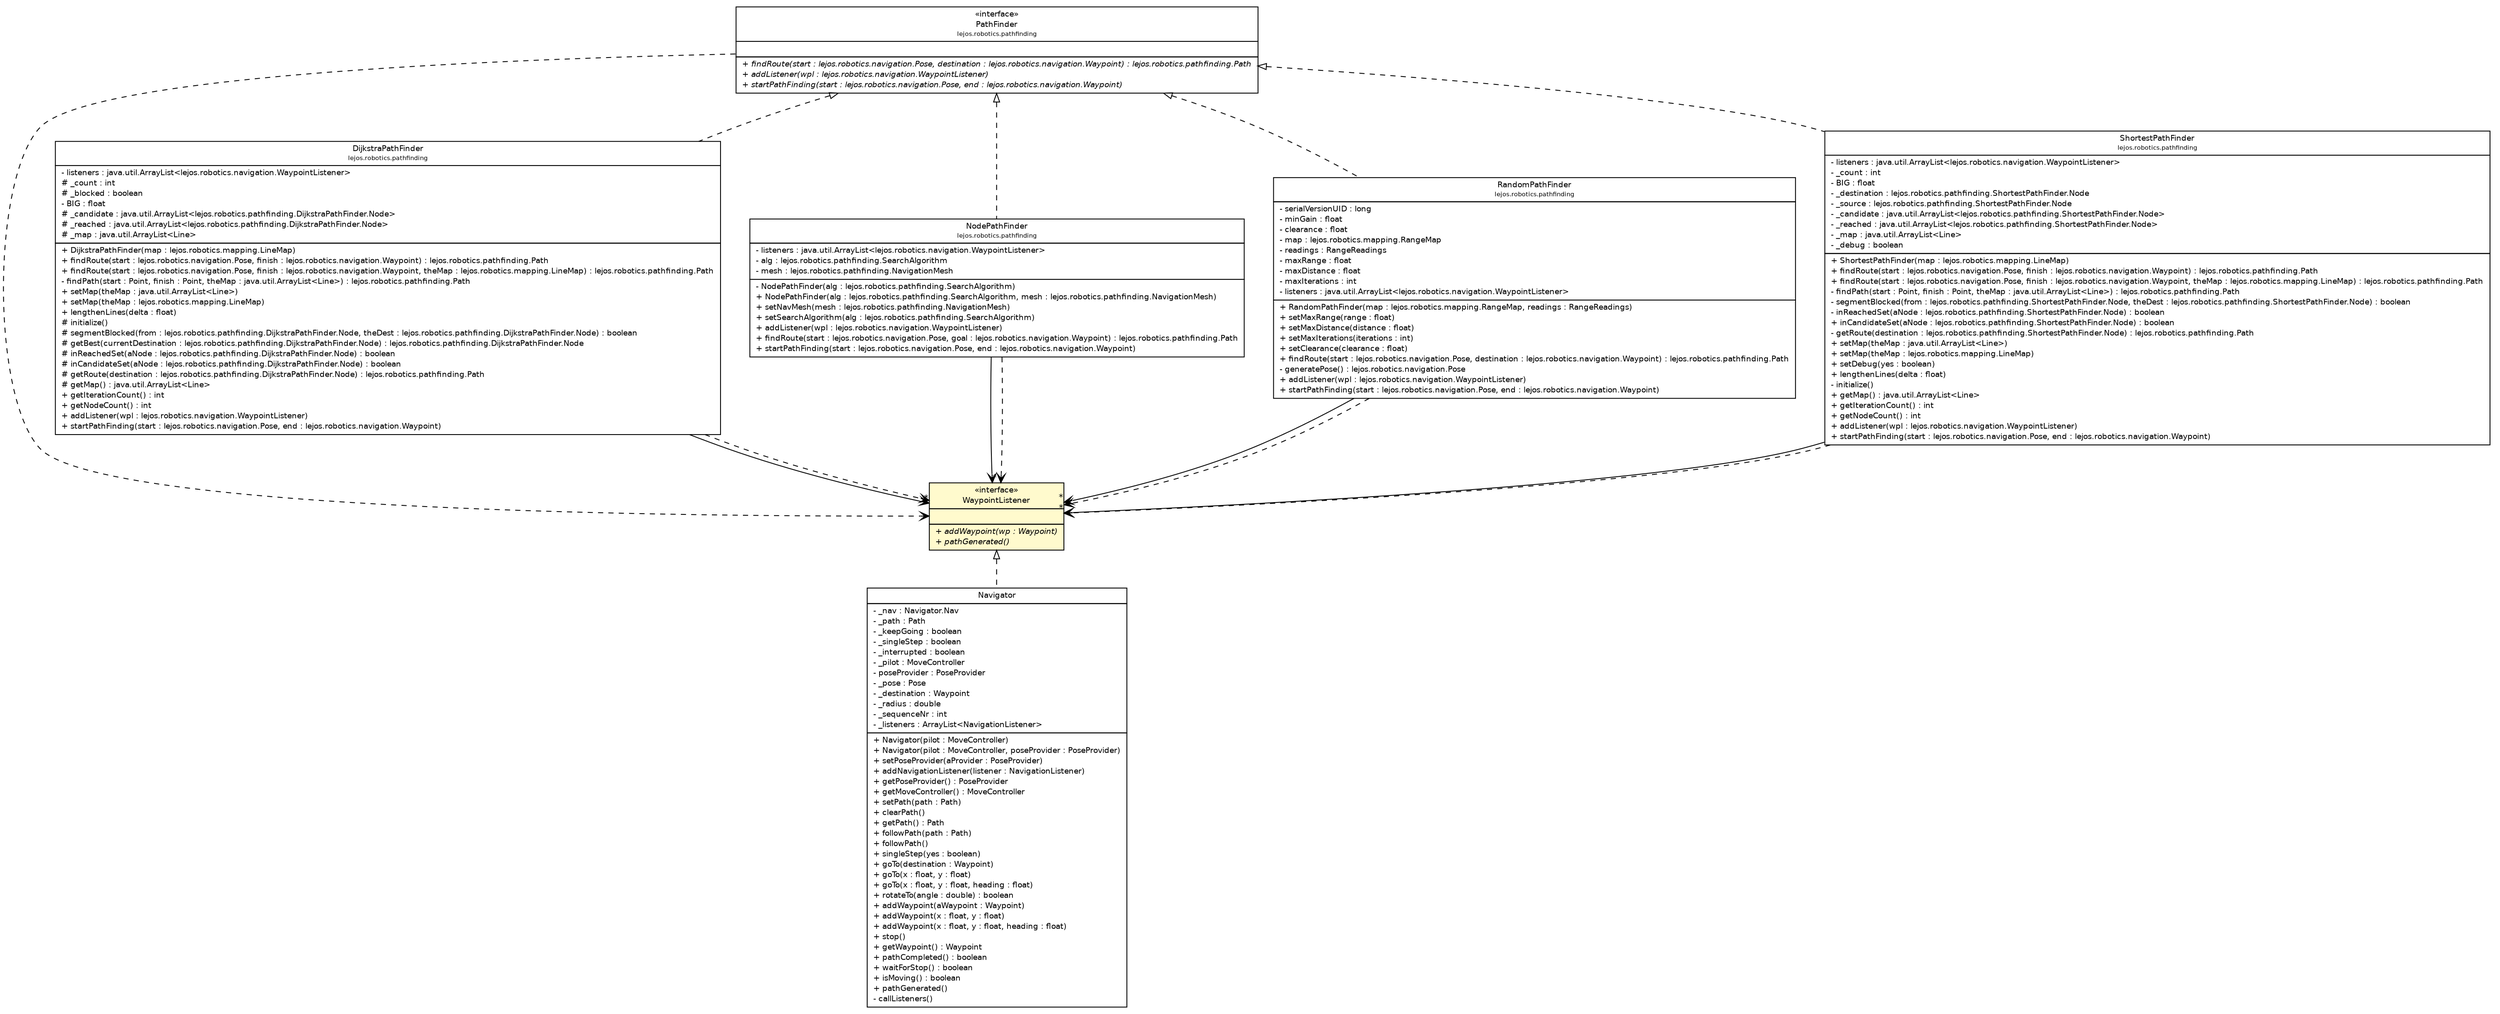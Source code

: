 #!/usr/local/bin/dot
#
# Class diagram 
# Generated by UMLGraph version R5_6-24-gf6e263 (http://www.umlgraph.org/)
#

digraph G {
	edge [fontname="Helvetica",fontsize=10,labelfontname="Helvetica",labelfontsize=10];
	node [fontname="Helvetica",fontsize=10,shape=plaintext];
	nodesep=0.25;
	ranksep=0.5;
	// lejos.robotics.navigation.Navigator
	c4073 [label=<<table title="lejos.robotics.navigation.Navigator" border="0" cellborder="1" cellspacing="0" cellpadding="2" port="p" href="./Navigator.html">
		<tr><td><table border="0" cellspacing="0" cellpadding="1">
<tr><td align="center" balign="center"> Navigator </td></tr>
		</table></td></tr>
		<tr><td><table border="0" cellspacing="0" cellpadding="1">
<tr><td align="left" balign="left"> - _nav : Navigator.Nav </td></tr>
<tr><td align="left" balign="left"> - _path : Path </td></tr>
<tr><td align="left" balign="left"> - _keepGoing : boolean </td></tr>
<tr><td align="left" balign="left"> - _singleStep : boolean </td></tr>
<tr><td align="left" balign="left"> - _interrupted : boolean </td></tr>
<tr><td align="left" balign="left"> - _pilot : MoveController </td></tr>
<tr><td align="left" balign="left"> - poseProvider : PoseProvider </td></tr>
<tr><td align="left" balign="left"> - _pose : Pose </td></tr>
<tr><td align="left" balign="left"> - _destination : Waypoint </td></tr>
<tr><td align="left" balign="left"> - _radius : double </td></tr>
<tr><td align="left" balign="left"> - _sequenceNr : int </td></tr>
<tr><td align="left" balign="left"> - _listeners : ArrayList&lt;NavigationListener&gt; </td></tr>
		</table></td></tr>
		<tr><td><table border="0" cellspacing="0" cellpadding="1">
<tr><td align="left" balign="left"> + Navigator(pilot : MoveController) </td></tr>
<tr><td align="left" balign="left"> + Navigator(pilot : MoveController, poseProvider : PoseProvider) </td></tr>
<tr><td align="left" balign="left"> + setPoseProvider(aProvider : PoseProvider) </td></tr>
<tr><td align="left" balign="left"> + addNavigationListener(listener : NavigationListener) </td></tr>
<tr><td align="left" balign="left"> + getPoseProvider() : PoseProvider </td></tr>
<tr><td align="left" balign="left"> + getMoveController() : MoveController </td></tr>
<tr><td align="left" balign="left"> + setPath(path : Path) </td></tr>
<tr><td align="left" balign="left"> + clearPath() </td></tr>
<tr><td align="left" balign="left"> + getPath() : Path </td></tr>
<tr><td align="left" balign="left"> + followPath(path : Path) </td></tr>
<tr><td align="left" balign="left"> + followPath() </td></tr>
<tr><td align="left" balign="left"> + singleStep(yes : boolean) </td></tr>
<tr><td align="left" balign="left"> + goTo(destination : Waypoint) </td></tr>
<tr><td align="left" balign="left"> + goTo(x : float, y : float) </td></tr>
<tr><td align="left" balign="left"> + goTo(x : float, y : float, heading : float) </td></tr>
<tr><td align="left" balign="left"> + rotateTo(angle : double) : boolean </td></tr>
<tr><td align="left" balign="left"> + addWaypoint(aWaypoint : Waypoint) </td></tr>
<tr><td align="left" balign="left"> + addWaypoint(x : float, y : float) </td></tr>
<tr><td align="left" balign="left"> + addWaypoint(x : float, y : float, heading : float) </td></tr>
<tr><td align="left" balign="left"> + stop() </td></tr>
<tr><td align="left" balign="left"> + getWaypoint() : Waypoint </td></tr>
<tr><td align="left" balign="left"> + pathCompleted() : boolean </td></tr>
<tr><td align="left" balign="left"> + waitForStop() : boolean </td></tr>
<tr><td align="left" balign="left"> + isMoving() : boolean </td></tr>
<tr><td align="left" balign="left"> + pathGenerated() </td></tr>
<tr><td align="left" balign="left"> - callListeners() </td></tr>
		</table></td></tr>
		</table>>, URL="./Navigator.html", fontname="Helvetica", fontcolor="black", fontsize=9.0];
	// lejos.robotics.navigation.WaypointListener
	c4078 [label=<<table title="lejos.robotics.navigation.WaypointListener" border="0" cellborder="1" cellspacing="0" cellpadding="2" port="p" bgcolor="lemonChiffon" href="./WaypointListener.html">
		<tr><td><table border="0" cellspacing="0" cellpadding="1">
<tr><td align="center" balign="center"> &#171;interface&#187; </td></tr>
<tr><td align="center" balign="center"> WaypointListener </td></tr>
		</table></td></tr>
		<tr><td><table border="0" cellspacing="0" cellpadding="1">
<tr><td align="left" balign="left">  </td></tr>
		</table></td></tr>
		<tr><td><table border="0" cellspacing="0" cellpadding="1">
<tr><td align="left" balign="left"><font face="Helvetica-Oblique" point-size="9.0"> + addWaypoint(wp : Waypoint) </font></td></tr>
<tr><td align="left" balign="left"><font face="Helvetica-Oblique" point-size="9.0"> + pathGenerated() </font></td></tr>
		</table></td></tr>
		</table>>, URL="./WaypointListener.html", fontname="Helvetica", fontcolor="black", fontsize=9.0];
	// lejos.robotics.pathfinding.DijkstraPathFinder
	c4090 [label=<<table title="lejos.robotics.pathfinding.DijkstraPathFinder" border="0" cellborder="1" cellspacing="0" cellpadding="2" port="p" href="../pathfinding/DijkstraPathFinder.html">
		<tr><td><table border="0" cellspacing="0" cellpadding="1">
<tr><td align="center" balign="center"> DijkstraPathFinder </td></tr>
<tr><td align="center" balign="center"><font point-size="7.0"> lejos.robotics.pathfinding </font></td></tr>
		</table></td></tr>
		<tr><td><table border="0" cellspacing="0" cellpadding="1">
<tr><td align="left" balign="left"> - listeners : java.util.ArrayList&lt;lejos.robotics.navigation.WaypointListener&gt; </td></tr>
<tr><td align="left" balign="left"> # _count : int </td></tr>
<tr><td align="left" balign="left"> # _blocked : boolean </td></tr>
<tr><td align="left" balign="left"> - BIG : float </td></tr>
<tr><td align="left" balign="left"> # _candidate : java.util.ArrayList&lt;lejos.robotics.pathfinding.DijkstraPathFinder.Node&gt; </td></tr>
<tr><td align="left" balign="left"> # _reached : java.util.ArrayList&lt;lejos.robotics.pathfinding.DijkstraPathFinder.Node&gt; </td></tr>
<tr><td align="left" balign="left"> # _map : java.util.ArrayList&lt;Line&gt; </td></tr>
		</table></td></tr>
		<tr><td><table border="0" cellspacing="0" cellpadding="1">
<tr><td align="left" balign="left"> + DijkstraPathFinder(map : lejos.robotics.mapping.LineMap) </td></tr>
<tr><td align="left" balign="left"> + findRoute(start : lejos.robotics.navigation.Pose, finish : lejos.robotics.navigation.Waypoint) : lejos.robotics.pathfinding.Path </td></tr>
<tr><td align="left" balign="left"> + findRoute(start : lejos.robotics.navigation.Pose, finish : lejos.robotics.navigation.Waypoint, theMap : lejos.robotics.mapping.LineMap) : lejos.robotics.pathfinding.Path </td></tr>
<tr><td align="left" balign="left"> - findPath(start : Point, finish : Point, theMap : java.util.ArrayList&lt;Line&gt;) : lejos.robotics.pathfinding.Path </td></tr>
<tr><td align="left" balign="left"> + setMap(theMap : java.util.ArrayList&lt;Line&gt;) </td></tr>
<tr><td align="left" balign="left"> + setMap(theMap : lejos.robotics.mapping.LineMap) </td></tr>
<tr><td align="left" balign="left"> + lengthenLines(delta : float) </td></tr>
<tr><td align="left" balign="left"> # initialize() </td></tr>
<tr><td align="left" balign="left"> # segmentBlocked(from : lejos.robotics.pathfinding.DijkstraPathFinder.Node, theDest : lejos.robotics.pathfinding.DijkstraPathFinder.Node) : boolean </td></tr>
<tr><td align="left" balign="left"> # getBest(currentDestination : lejos.robotics.pathfinding.DijkstraPathFinder.Node) : lejos.robotics.pathfinding.DijkstraPathFinder.Node </td></tr>
<tr><td align="left" balign="left"> # inReachedSet(aNode : lejos.robotics.pathfinding.DijkstraPathFinder.Node) : boolean </td></tr>
<tr><td align="left" balign="left"> # inCandidateSet(aNode : lejos.robotics.pathfinding.DijkstraPathFinder.Node) : boolean </td></tr>
<tr><td align="left" balign="left"> # getRoute(destination : lejos.robotics.pathfinding.DijkstraPathFinder.Node) : lejos.robotics.pathfinding.Path </td></tr>
<tr><td align="left" balign="left"> # getMap() : java.util.ArrayList&lt;Line&gt; </td></tr>
<tr><td align="left" balign="left"> + getIterationCount() : int </td></tr>
<tr><td align="left" balign="left"> + getNodeCount() : int </td></tr>
<tr><td align="left" balign="left"> + addListener(wpl : lejos.robotics.navigation.WaypointListener) </td></tr>
<tr><td align="left" balign="left"> + startPathFinding(start : lejos.robotics.navigation.Pose, end : lejos.robotics.navigation.Waypoint) </td></tr>
		</table></td></tr>
		</table>>, URL="../pathfinding/DijkstraPathFinder.html", fontname="Helvetica", fontcolor="black", fontsize=9.0];
	// lejos.robotics.pathfinding.NodePathFinder
	c4096 [label=<<table title="lejos.robotics.pathfinding.NodePathFinder" border="0" cellborder="1" cellspacing="0" cellpadding="2" port="p" href="../pathfinding/NodePathFinder.html">
		<tr><td><table border="0" cellspacing="0" cellpadding="1">
<tr><td align="center" balign="center"> NodePathFinder </td></tr>
<tr><td align="center" balign="center"><font point-size="7.0"> lejos.robotics.pathfinding </font></td></tr>
		</table></td></tr>
		<tr><td><table border="0" cellspacing="0" cellpadding="1">
<tr><td align="left" balign="left"> - listeners : java.util.ArrayList&lt;lejos.robotics.navigation.WaypointListener&gt; </td></tr>
<tr><td align="left" balign="left"> - alg : lejos.robotics.pathfinding.SearchAlgorithm </td></tr>
<tr><td align="left" balign="left"> - mesh : lejos.robotics.pathfinding.NavigationMesh </td></tr>
		</table></td></tr>
		<tr><td><table border="0" cellspacing="0" cellpadding="1">
<tr><td align="left" balign="left"> - NodePathFinder(alg : lejos.robotics.pathfinding.SearchAlgorithm) </td></tr>
<tr><td align="left" balign="left"> + NodePathFinder(alg : lejos.robotics.pathfinding.SearchAlgorithm, mesh : lejos.robotics.pathfinding.NavigationMesh) </td></tr>
<tr><td align="left" balign="left"> + setNavMesh(mesh : lejos.robotics.pathfinding.NavigationMesh) </td></tr>
<tr><td align="left" balign="left"> + setSearchAlgorithm(alg : lejos.robotics.pathfinding.SearchAlgorithm) </td></tr>
<tr><td align="left" balign="left"> + addListener(wpl : lejos.robotics.navigation.WaypointListener) </td></tr>
<tr><td align="left" balign="left"> + findRoute(start : lejos.robotics.navigation.Pose, goal : lejos.robotics.navigation.Waypoint) : lejos.robotics.pathfinding.Path </td></tr>
<tr><td align="left" balign="left"> + startPathFinding(start : lejos.robotics.navigation.Pose, end : lejos.robotics.navigation.Waypoint) </td></tr>
		</table></td></tr>
		</table>>, URL="../pathfinding/NodePathFinder.html", fontname="Helvetica", fontcolor="black", fontsize=9.0];
	// lejos.robotics.pathfinding.PathFinder
	c4098 [label=<<table title="lejos.robotics.pathfinding.PathFinder" border="0" cellborder="1" cellspacing="0" cellpadding="2" port="p" href="../pathfinding/PathFinder.html">
		<tr><td><table border="0" cellspacing="0" cellpadding="1">
<tr><td align="center" balign="center"> &#171;interface&#187; </td></tr>
<tr><td align="center" balign="center"> PathFinder </td></tr>
<tr><td align="center" balign="center"><font point-size="7.0"> lejos.robotics.pathfinding </font></td></tr>
		</table></td></tr>
		<tr><td><table border="0" cellspacing="0" cellpadding="1">
<tr><td align="left" balign="left">  </td></tr>
		</table></td></tr>
		<tr><td><table border="0" cellspacing="0" cellpadding="1">
<tr><td align="left" balign="left"><font face="Helvetica-Oblique" point-size="9.0"> + findRoute(start : lejos.robotics.navigation.Pose, destination : lejos.robotics.navigation.Waypoint) : lejos.robotics.pathfinding.Path </font></td></tr>
<tr><td align="left" balign="left"><font face="Helvetica-Oblique" point-size="9.0"> + addListener(wpl : lejos.robotics.navigation.WaypointListener) </font></td></tr>
<tr><td align="left" balign="left"><font face="Helvetica-Oblique" point-size="9.0"> + startPathFinding(start : lejos.robotics.navigation.Pose, end : lejos.robotics.navigation.Waypoint) </font></td></tr>
		</table></td></tr>
		</table>>, URL="../pathfinding/PathFinder.html", fontname="Helvetica", fontcolor="black", fontsize=9.0];
	// lejos.robotics.pathfinding.RandomPathFinder
	c4099 [label=<<table title="lejos.robotics.pathfinding.RandomPathFinder" border="0" cellborder="1" cellspacing="0" cellpadding="2" port="p" href="../pathfinding/RandomPathFinder.html">
		<tr><td><table border="0" cellspacing="0" cellpadding="1">
<tr><td align="center" balign="center"> RandomPathFinder </td></tr>
<tr><td align="center" balign="center"><font point-size="7.0"> lejos.robotics.pathfinding </font></td></tr>
		</table></td></tr>
		<tr><td><table border="0" cellspacing="0" cellpadding="1">
<tr><td align="left" balign="left"> - serialVersionUID : long </td></tr>
<tr><td align="left" balign="left"> - minGain : float </td></tr>
<tr><td align="left" balign="left"> - clearance : float </td></tr>
<tr><td align="left" balign="left"> - map : lejos.robotics.mapping.RangeMap </td></tr>
<tr><td align="left" balign="left"> - readings : RangeReadings </td></tr>
<tr><td align="left" balign="left"> - maxRange : float </td></tr>
<tr><td align="left" balign="left"> - maxDistance : float </td></tr>
<tr><td align="left" balign="left"> - maxIterations : int </td></tr>
<tr><td align="left" balign="left"> - listeners : java.util.ArrayList&lt;lejos.robotics.navigation.WaypointListener&gt; </td></tr>
		</table></td></tr>
		<tr><td><table border="0" cellspacing="0" cellpadding="1">
<tr><td align="left" balign="left"> + RandomPathFinder(map : lejos.robotics.mapping.RangeMap, readings : RangeReadings) </td></tr>
<tr><td align="left" balign="left"> + setMaxRange(range : float) </td></tr>
<tr><td align="left" balign="left"> + setMaxDistance(distance : float) </td></tr>
<tr><td align="left" balign="left"> + setMaxIterations(iterations : int) </td></tr>
<tr><td align="left" balign="left"> + setClearance(clearance : float) </td></tr>
<tr><td align="left" balign="left"> + findRoute(start : lejos.robotics.navigation.Pose, destination : lejos.robotics.navigation.Waypoint) : lejos.robotics.pathfinding.Path </td></tr>
<tr><td align="left" balign="left"> - generatePose() : lejos.robotics.navigation.Pose </td></tr>
<tr><td align="left" balign="left"> + addListener(wpl : lejos.robotics.navigation.WaypointListener) </td></tr>
<tr><td align="left" balign="left"> + startPathFinding(start : lejos.robotics.navigation.Pose, end : lejos.robotics.navigation.Waypoint) </td></tr>
		</table></td></tr>
		</table>>, URL="../pathfinding/RandomPathFinder.html", fontname="Helvetica", fontcolor="black", fontsize=9.0];
	// lejos.robotics.pathfinding.ShortestPathFinder
	c4102 [label=<<table title="lejos.robotics.pathfinding.ShortestPathFinder" border="0" cellborder="1" cellspacing="0" cellpadding="2" port="p" href="../pathfinding/ShortestPathFinder.html">
		<tr><td><table border="0" cellspacing="0" cellpadding="1">
<tr><td align="center" balign="center"> ShortestPathFinder </td></tr>
<tr><td align="center" balign="center"><font point-size="7.0"> lejos.robotics.pathfinding </font></td></tr>
		</table></td></tr>
		<tr><td><table border="0" cellspacing="0" cellpadding="1">
<tr><td align="left" balign="left"> - listeners : java.util.ArrayList&lt;lejos.robotics.navigation.WaypointListener&gt; </td></tr>
<tr><td align="left" balign="left"> - _count : int </td></tr>
<tr><td align="left" balign="left"> - BIG : float </td></tr>
<tr><td align="left" balign="left"> - _destination : lejos.robotics.pathfinding.ShortestPathFinder.Node </td></tr>
<tr><td align="left" balign="left"> - _source : lejos.robotics.pathfinding.ShortestPathFinder.Node </td></tr>
<tr><td align="left" balign="left"> - _candidate : java.util.ArrayList&lt;lejos.robotics.pathfinding.ShortestPathFinder.Node&gt; </td></tr>
<tr><td align="left" balign="left"> - _reached : java.util.ArrayList&lt;lejos.robotics.pathfinding.ShortestPathFinder.Node&gt; </td></tr>
<tr><td align="left" balign="left"> - _map : java.util.ArrayList&lt;Line&gt; </td></tr>
<tr><td align="left" balign="left"> - _debug : boolean </td></tr>
		</table></td></tr>
		<tr><td><table border="0" cellspacing="0" cellpadding="1">
<tr><td align="left" balign="left"> + ShortestPathFinder(map : lejos.robotics.mapping.LineMap) </td></tr>
<tr><td align="left" balign="left"> + findRoute(start : lejos.robotics.navigation.Pose, finish : lejos.robotics.navigation.Waypoint) : lejos.robotics.pathfinding.Path </td></tr>
<tr><td align="left" balign="left"> + findRoute(start : lejos.robotics.navigation.Pose, finish : lejos.robotics.navigation.Waypoint, theMap : lejos.robotics.mapping.LineMap) : lejos.robotics.pathfinding.Path </td></tr>
<tr><td align="left" balign="left"> - findPath(start : Point, finish : Point, theMap : java.util.ArrayList&lt;Line&gt;) : lejos.robotics.pathfinding.Path </td></tr>
<tr><td align="left" balign="left"> - segmentBlocked(from : lejos.robotics.pathfinding.ShortestPathFinder.Node, theDest : lejos.robotics.pathfinding.ShortestPathFinder.Node) : boolean </td></tr>
<tr><td align="left" balign="left"> - inReachedSet(aNode : lejos.robotics.pathfinding.ShortestPathFinder.Node) : boolean </td></tr>
<tr><td align="left" balign="left"> + inCandidateSet(aNode : lejos.robotics.pathfinding.ShortestPathFinder.Node) : boolean </td></tr>
<tr><td align="left" balign="left"> - getRoute(destination : lejos.robotics.pathfinding.ShortestPathFinder.Node) : lejos.robotics.pathfinding.Path </td></tr>
<tr><td align="left" balign="left"> + setMap(theMap : java.util.ArrayList&lt;Line&gt;) </td></tr>
<tr><td align="left" balign="left"> + setMap(theMap : lejos.robotics.mapping.LineMap) </td></tr>
<tr><td align="left" balign="left"> + setDebug(yes : boolean) </td></tr>
<tr><td align="left" balign="left"> + lengthenLines(delta : float) </td></tr>
<tr><td align="left" balign="left"> - initialize() </td></tr>
<tr><td align="left" balign="left"> + getMap() : java.util.ArrayList&lt;Line&gt; </td></tr>
<tr><td align="left" balign="left"> + getIterationCount() : int </td></tr>
<tr><td align="left" balign="left"> + getNodeCount() : int </td></tr>
<tr><td align="left" balign="left"> + addListener(wpl : lejos.robotics.navigation.WaypointListener) </td></tr>
<tr><td align="left" balign="left"> + startPathFinding(start : lejos.robotics.navigation.Pose, end : lejos.robotics.navigation.Waypoint) </td></tr>
		</table></td></tr>
		</table>>, URL="../pathfinding/ShortestPathFinder.html", fontname="Helvetica", fontcolor="black", fontsize=9.0];
	//lejos.robotics.navigation.Navigator implements lejos.robotics.navigation.WaypointListener
	c4078:p -> c4073:p [dir=back,arrowtail=empty,style=dashed];
	//lejos.robotics.pathfinding.DijkstraPathFinder implements lejos.robotics.pathfinding.PathFinder
	c4098:p -> c4090:p [dir=back,arrowtail=empty,style=dashed];
	//lejos.robotics.pathfinding.NodePathFinder implements lejos.robotics.pathfinding.PathFinder
	c4098:p -> c4096:p [dir=back,arrowtail=empty,style=dashed];
	//lejos.robotics.pathfinding.RandomPathFinder implements lejos.robotics.pathfinding.PathFinder
	c4098:p -> c4099:p [dir=back,arrowtail=empty,style=dashed];
	//lejos.robotics.pathfinding.ShortestPathFinder implements lejos.robotics.pathfinding.PathFinder
	c4098:p -> c4102:p [dir=back,arrowtail=empty,style=dashed];
	// lejos.robotics.pathfinding.DijkstraPathFinder NAVASSOC lejos.robotics.navigation.WaypointListener
	c4090:p -> c4078:p [taillabel="", label="", headlabel="*", fontname="Helvetica", fontcolor="black", fontsize=10.0, color="black", arrowhead=open];
	// lejos.robotics.pathfinding.NodePathFinder NAVASSOC lejos.robotics.navigation.WaypointListener
	c4096:p -> c4078:p [taillabel="", label="", headlabel="*", fontname="Helvetica", fontcolor="black", fontsize=10.0, color="black", arrowhead=open];
	// lejos.robotics.pathfinding.RandomPathFinder NAVASSOC lejos.robotics.navigation.WaypointListener
	c4099:p -> c4078:p [taillabel="", label="", headlabel="*", fontname="Helvetica", fontcolor="black", fontsize=10.0, color="black", arrowhead=open];
	// lejos.robotics.pathfinding.ShortestPathFinder NAVASSOC lejos.robotics.navigation.WaypointListener
	c4102:p -> c4078:p [taillabel="", label="", headlabel="*", fontname="Helvetica", fontcolor="black", fontsize=10.0, color="black", arrowhead=open];
	// lejos.robotics.pathfinding.DijkstraPathFinder DEPEND lejos.robotics.navigation.WaypointListener
	c4090:p -> c4078:p [taillabel="", label="", headlabel="", fontname="Helvetica", fontcolor="black", fontsize=10.0, color="black", arrowhead=open, style=dashed];
	// lejos.robotics.pathfinding.NodePathFinder DEPEND lejos.robotics.navigation.WaypointListener
	c4096:p -> c4078:p [taillabel="", label="", headlabel="", fontname="Helvetica", fontcolor="black", fontsize=10.0, color="black", arrowhead=open, style=dashed];
	// lejos.robotics.pathfinding.PathFinder DEPEND lejos.robotics.navigation.WaypointListener
	c4098:p -> c4078:p [taillabel="", label="", headlabel="", fontname="Helvetica", fontcolor="black", fontsize=10.0, color="black", arrowhead=open, style=dashed];
	// lejos.robotics.pathfinding.RandomPathFinder DEPEND lejos.robotics.navigation.WaypointListener
	c4099:p -> c4078:p [taillabel="", label="", headlabel="", fontname="Helvetica", fontcolor="black", fontsize=10.0, color="black", arrowhead=open, style=dashed];
	// lejos.robotics.pathfinding.ShortestPathFinder DEPEND lejos.robotics.navigation.WaypointListener
	c4102:p -> c4078:p [taillabel="", label="", headlabel="", fontname="Helvetica", fontcolor="black", fontsize=10.0, color="black", arrowhead=open, style=dashed];
}

